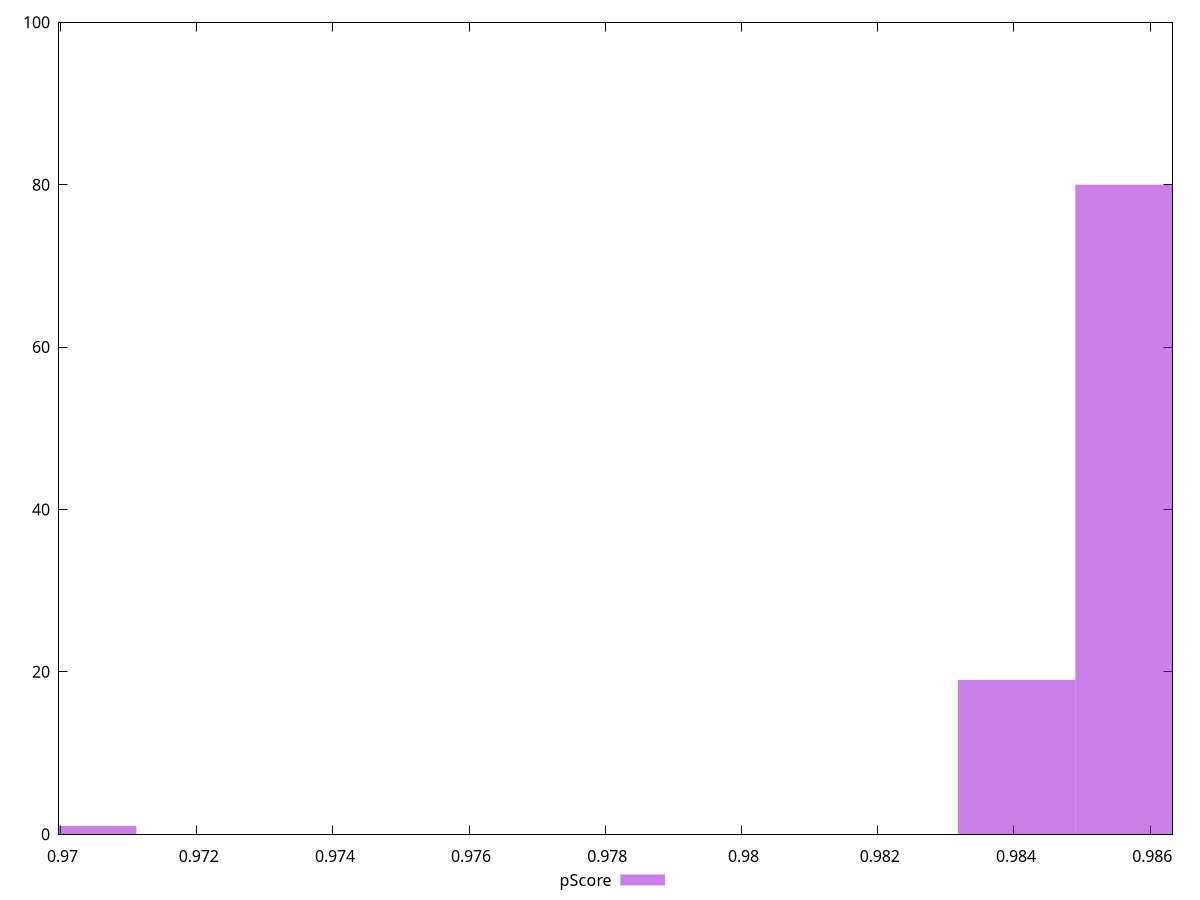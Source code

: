 reset

$pScore <<EOF
0.9702525393519987 1
0.9857627930894196 80
0.9840394315630395 19
EOF

set key outside below
set boxwidth 0.0017233615263801043
set xrange [0.9699781740601978:0.9863280815854454]
set yrange [0:100]
set trange [0:100]
set style fill transparent solid 0.5 noborder
set terminal svg size 640, 490 enhanced background rgb 'white'
set output "report_00018_2021-02-10T15-25-16.877Z/first-contentful-paint/samples/pages+cached+noadtech+nomedia+nocss/pScore/histogram.svg"

plot $pScore title "pScore" with boxes

reset
